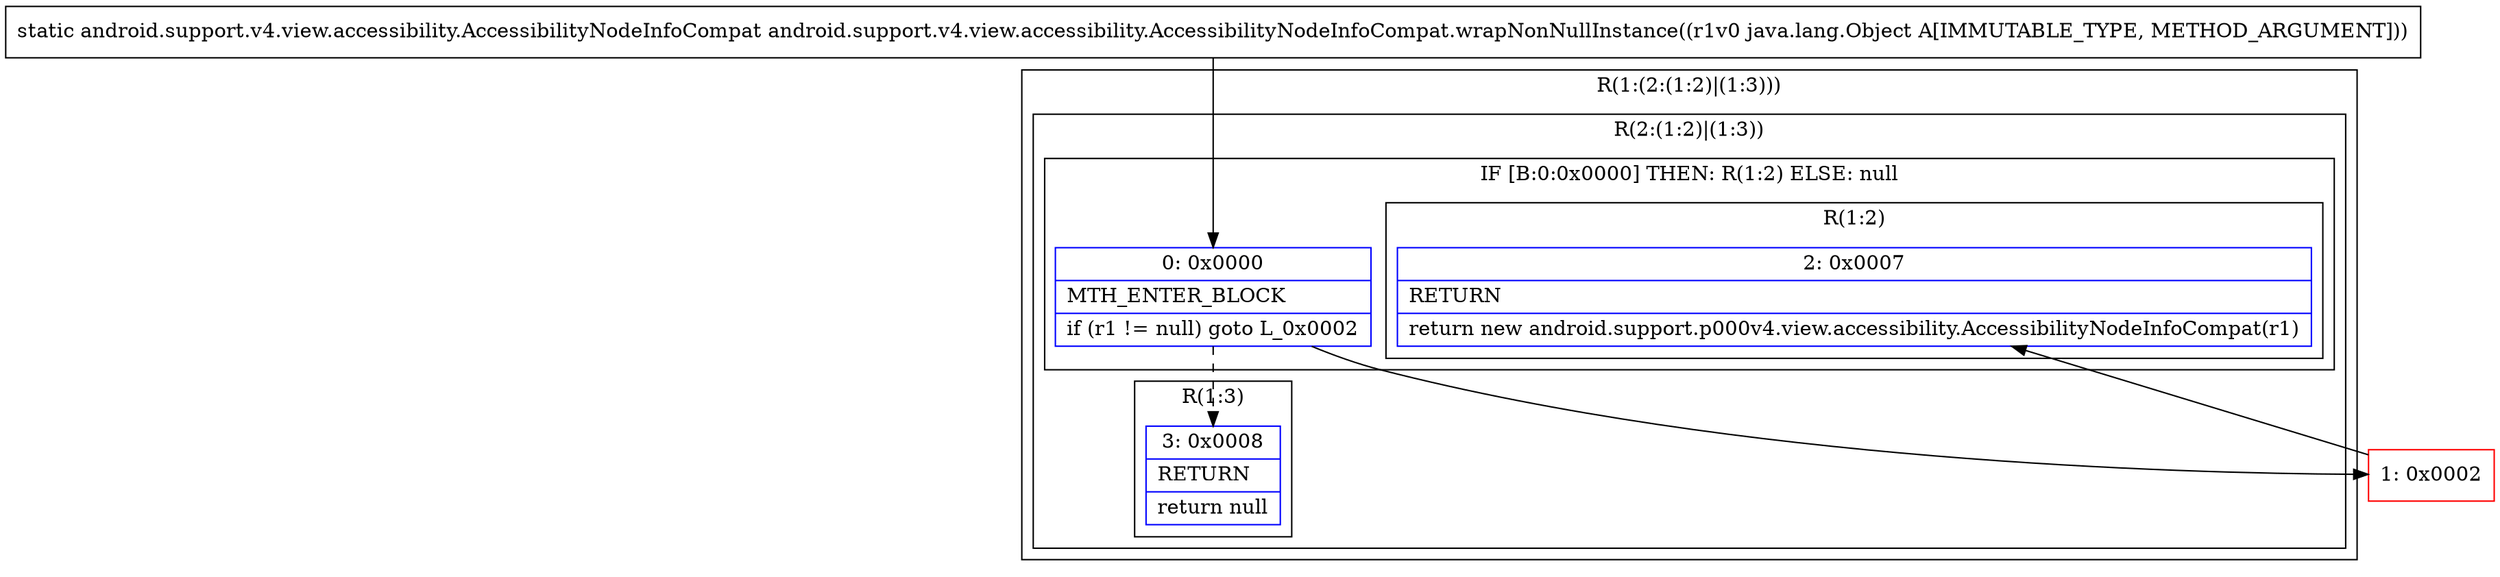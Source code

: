 digraph "CFG forandroid.support.v4.view.accessibility.AccessibilityNodeInfoCompat.wrapNonNullInstance(Ljava\/lang\/Object;)Landroid\/support\/v4\/view\/accessibility\/AccessibilityNodeInfoCompat;" {
subgraph cluster_Region_973758615 {
label = "R(1:(2:(1:2)|(1:3)))";
node [shape=record,color=blue];
subgraph cluster_Region_846873881 {
label = "R(2:(1:2)|(1:3))";
node [shape=record,color=blue];
subgraph cluster_IfRegion_1162009879 {
label = "IF [B:0:0x0000] THEN: R(1:2) ELSE: null";
node [shape=record,color=blue];
Node_0 [shape=record,label="{0\:\ 0x0000|MTH_ENTER_BLOCK\l|if (r1 != null) goto L_0x0002\l}"];
subgraph cluster_Region_1665518068 {
label = "R(1:2)";
node [shape=record,color=blue];
Node_2 [shape=record,label="{2\:\ 0x0007|RETURN\l|return new android.support.p000v4.view.accessibility.AccessibilityNodeInfoCompat(r1)\l}"];
}
}
subgraph cluster_Region_170005459 {
label = "R(1:3)";
node [shape=record,color=blue];
Node_3 [shape=record,label="{3\:\ 0x0008|RETURN\l|return null\l}"];
}
}
}
Node_1 [shape=record,color=red,label="{1\:\ 0x0002}"];
MethodNode[shape=record,label="{static android.support.v4.view.accessibility.AccessibilityNodeInfoCompat android.support.v4.view.accessibility.AccessibilityNodeInfoCompat.wrapNonNullInstance((r1v0 java.lang.Object A[IMMUTABLE_TYPE, METHOD_ARGUMENT])) }"];
MethodNode -> Node_0;
Node_0 -> Node_1;
Node_0 -> Node_3[style=dashed];
Node_1 -> Node_2;
}

